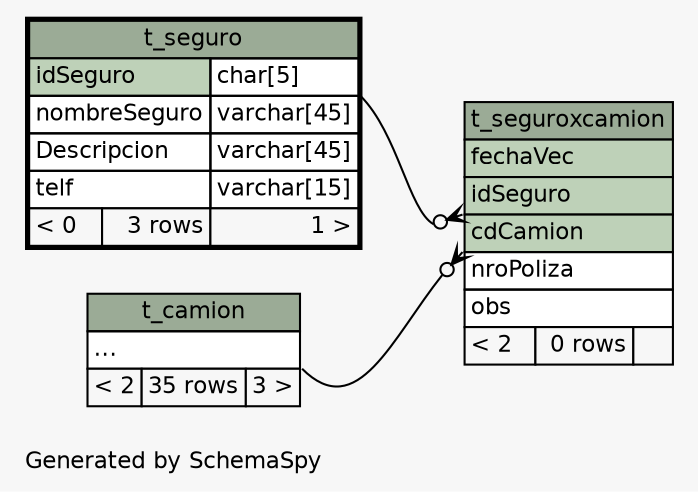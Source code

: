 // dot null on Windows 7 6.1
// SchemaSpy rev 590
digraph "twoDegreesRelationshipsDiagram" {
  graph [
    rankdir="RL"
    bgcolor="#f7f7f7"
    label="\nGenerated by SchemaSpy"
    labeljust="l"
    nodesep="0.18"
    ranksep="0.46"
    fontname="Helvetica"
    fontsize="11"
  ];
  node [
    fontname="Helvetica"
    fontsize="11"
    shape="plaintext"
  ];
  edge [
    arrowsize="0.8"
  ];
  "t_seguroxcamion":"cdCamion":sw -> "t_camion":"elipses":se [arrowhead=none dir=back arrowtail=crowodot];
  "t_seguroxcamion":"idSeguro":sw -> "t_seguro":"idSeguro.type":se [arrowhead=none dir=back arrowtail=crowodot];
  "t_camion" [
    label=<
    <TABLE BORDER="0" CELLBORDER="1" CELLSPACING="0" BGCOLOR="#ffffff">
      <TR><TD COLSPAN="3" BGCOLOR="#9bab96" ALIGN="CENTER">t_camion</TD></TR>
      <TR><TD PORT="elipses" COLSPAN="3" ALIGN="LEFT">...</TD></TR>
      <TR><TD ALIGN="LEFT" BGCOLOR="#f7f7f7">&lt; 2</TD><TD ALIGN="RIGHT" BGCOLOR="#f7f7f7">35 rows</TD><TD ALIGN="RIGHT" BGCOLOR="#f7f7f7">3 &gt;</TD></TR>
    </TABLE>>
    URL="t_camion.html"
    tooltip="t_camion"
  ];
  "t_seguro" [
    label=<
    <TABLE BORDER="2" CELLBORDER="1" CELLSPACING="0" BGCOLOR="#ffffff">
      <TR><TD COLSPAN="3" BGCOLOR="#9bab96" ALIGN="CENTER">t_seguro</TD></TR>
      <TR><TD PORT="idSeguro" COLSPAN="2" BGCOLOR="#bed1b8" ALIGN="LEFT">idSeguro</TD><TD PORT="idSeguro.type" ALIGN="LEFT">char[5]</TD></TR>
      <TR><TD PORT="nombreSeguro" COLSPAN="2" ALIGN="LEFT">nombreSeguro</TD><TD PORT="nombreSeguro.type" ALIGN="LEFT">varchar[45]</TD></TR>
      <TR><TD PORT="Descripcion" COLSPAN="2" ALIGN="LEFT">Descripcion</TD><TD PORT="Descripcion.type" ALIGN="LEFT">varchar[45]</TD></TR>
      <TR><TD PORT="telf" COLSPAN="2" ALIGN="LEFT">telf</TD><TD PORT="telf.type" ALIGN="LEFT">varchar[15]</TD></TR>
      <TR><TD ALIGN="LEFT" BGCOLOR="#f7f7f7">&lt; 0</TD><TD ALIGN="RIGHT" BGCOLOR="#f7f7f7">3 rows</TD><TD ALIGN="RIGHT" BGCOLOR="#f7f7f7">1 &gt;</TD></TR>
    </TABLE>>
    URL="t_seguro.html"
    tooltip="t_seguro"
  ];
  "t_seguroxcamion" [
    label=<
    <TABLE BORDER="0" CELLBORDER="1" CELLSPACING="0" BGCOLOR="#ffffff">
      <TR><TD COLSPAN="3" BGCOLOR="#9bab96" ALIGN="CENTER">t_seguroxcamion</TD></TR>
      <TR><TD PORT="fechaVec" COLSPAN="3" BGCOLOR="#bed1b8" ALIGN="LEFT">fechaVec</TD></TR>
      <TR><TD PORT="idSeguro" COLSPAN="3" BGCOLOR="#bed1b8" ALIGN="LEFT">idSeguro</TD></TR>
      <TR><TD PORT="cdCamion" COLSPAN="3" BGCOLOR="#bed1b8" ALIGN="LEFT">cdCamion</TD></TR>
      <TR><TD PORT="nroPoliza" COLSPAN="3" ALIGN="LEFT">nroPoliza</TD></TR>
      <TR><TD PORT="obs" COLSPAN="3" ALIGN="LEFT">obs</TD></TR>
      <TR><TD ALIGN="LEFT" BGCOLOR="#f7f7f7">&lt; 2</TD><TD ALIGN="RIGHT" BGCOLOR="#f7f7f7">0 rows</TD><TD ALIGN="RIGHT" BGCOLOR="#f7f7f7">  </TD></TR>
    </TABLE>>
    URL="t_seguroxcamion.html"
    tooltip="t_seguroxcamion"
  ];
}
